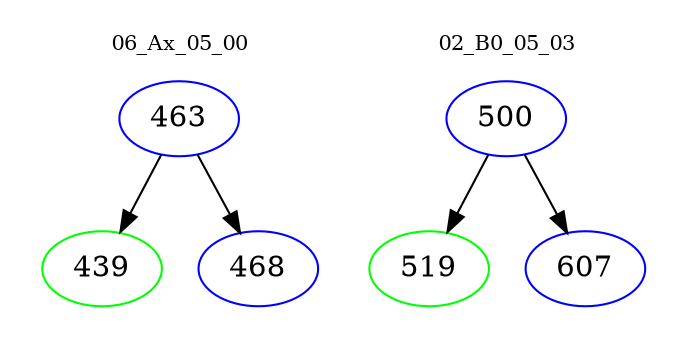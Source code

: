 digraph{
subgraph cluster_0 {
color = white
label = "06_Ax_05_00";
fontsize=10;
T0_463 [label="463", color="blue"]
T0_463 -> T0_439 [color="black"]
T0_439 [label="439", color="green"]
T0_463 -> T0_468 [color="black"]
T0_468 [label="468", color="blue"]
}
subgraph cluster_1 {
color = white
label = "02_B0_05_03";
fontsize=10;
T1_500 [label="500", color="blue"]
T1_500 -> T1_519 [color="black"]
T1_519 [label="519", color="green"]
T1_500 -> T1_607 [color="black"]
T1_607 [label="607", color="blue"]
}
}
